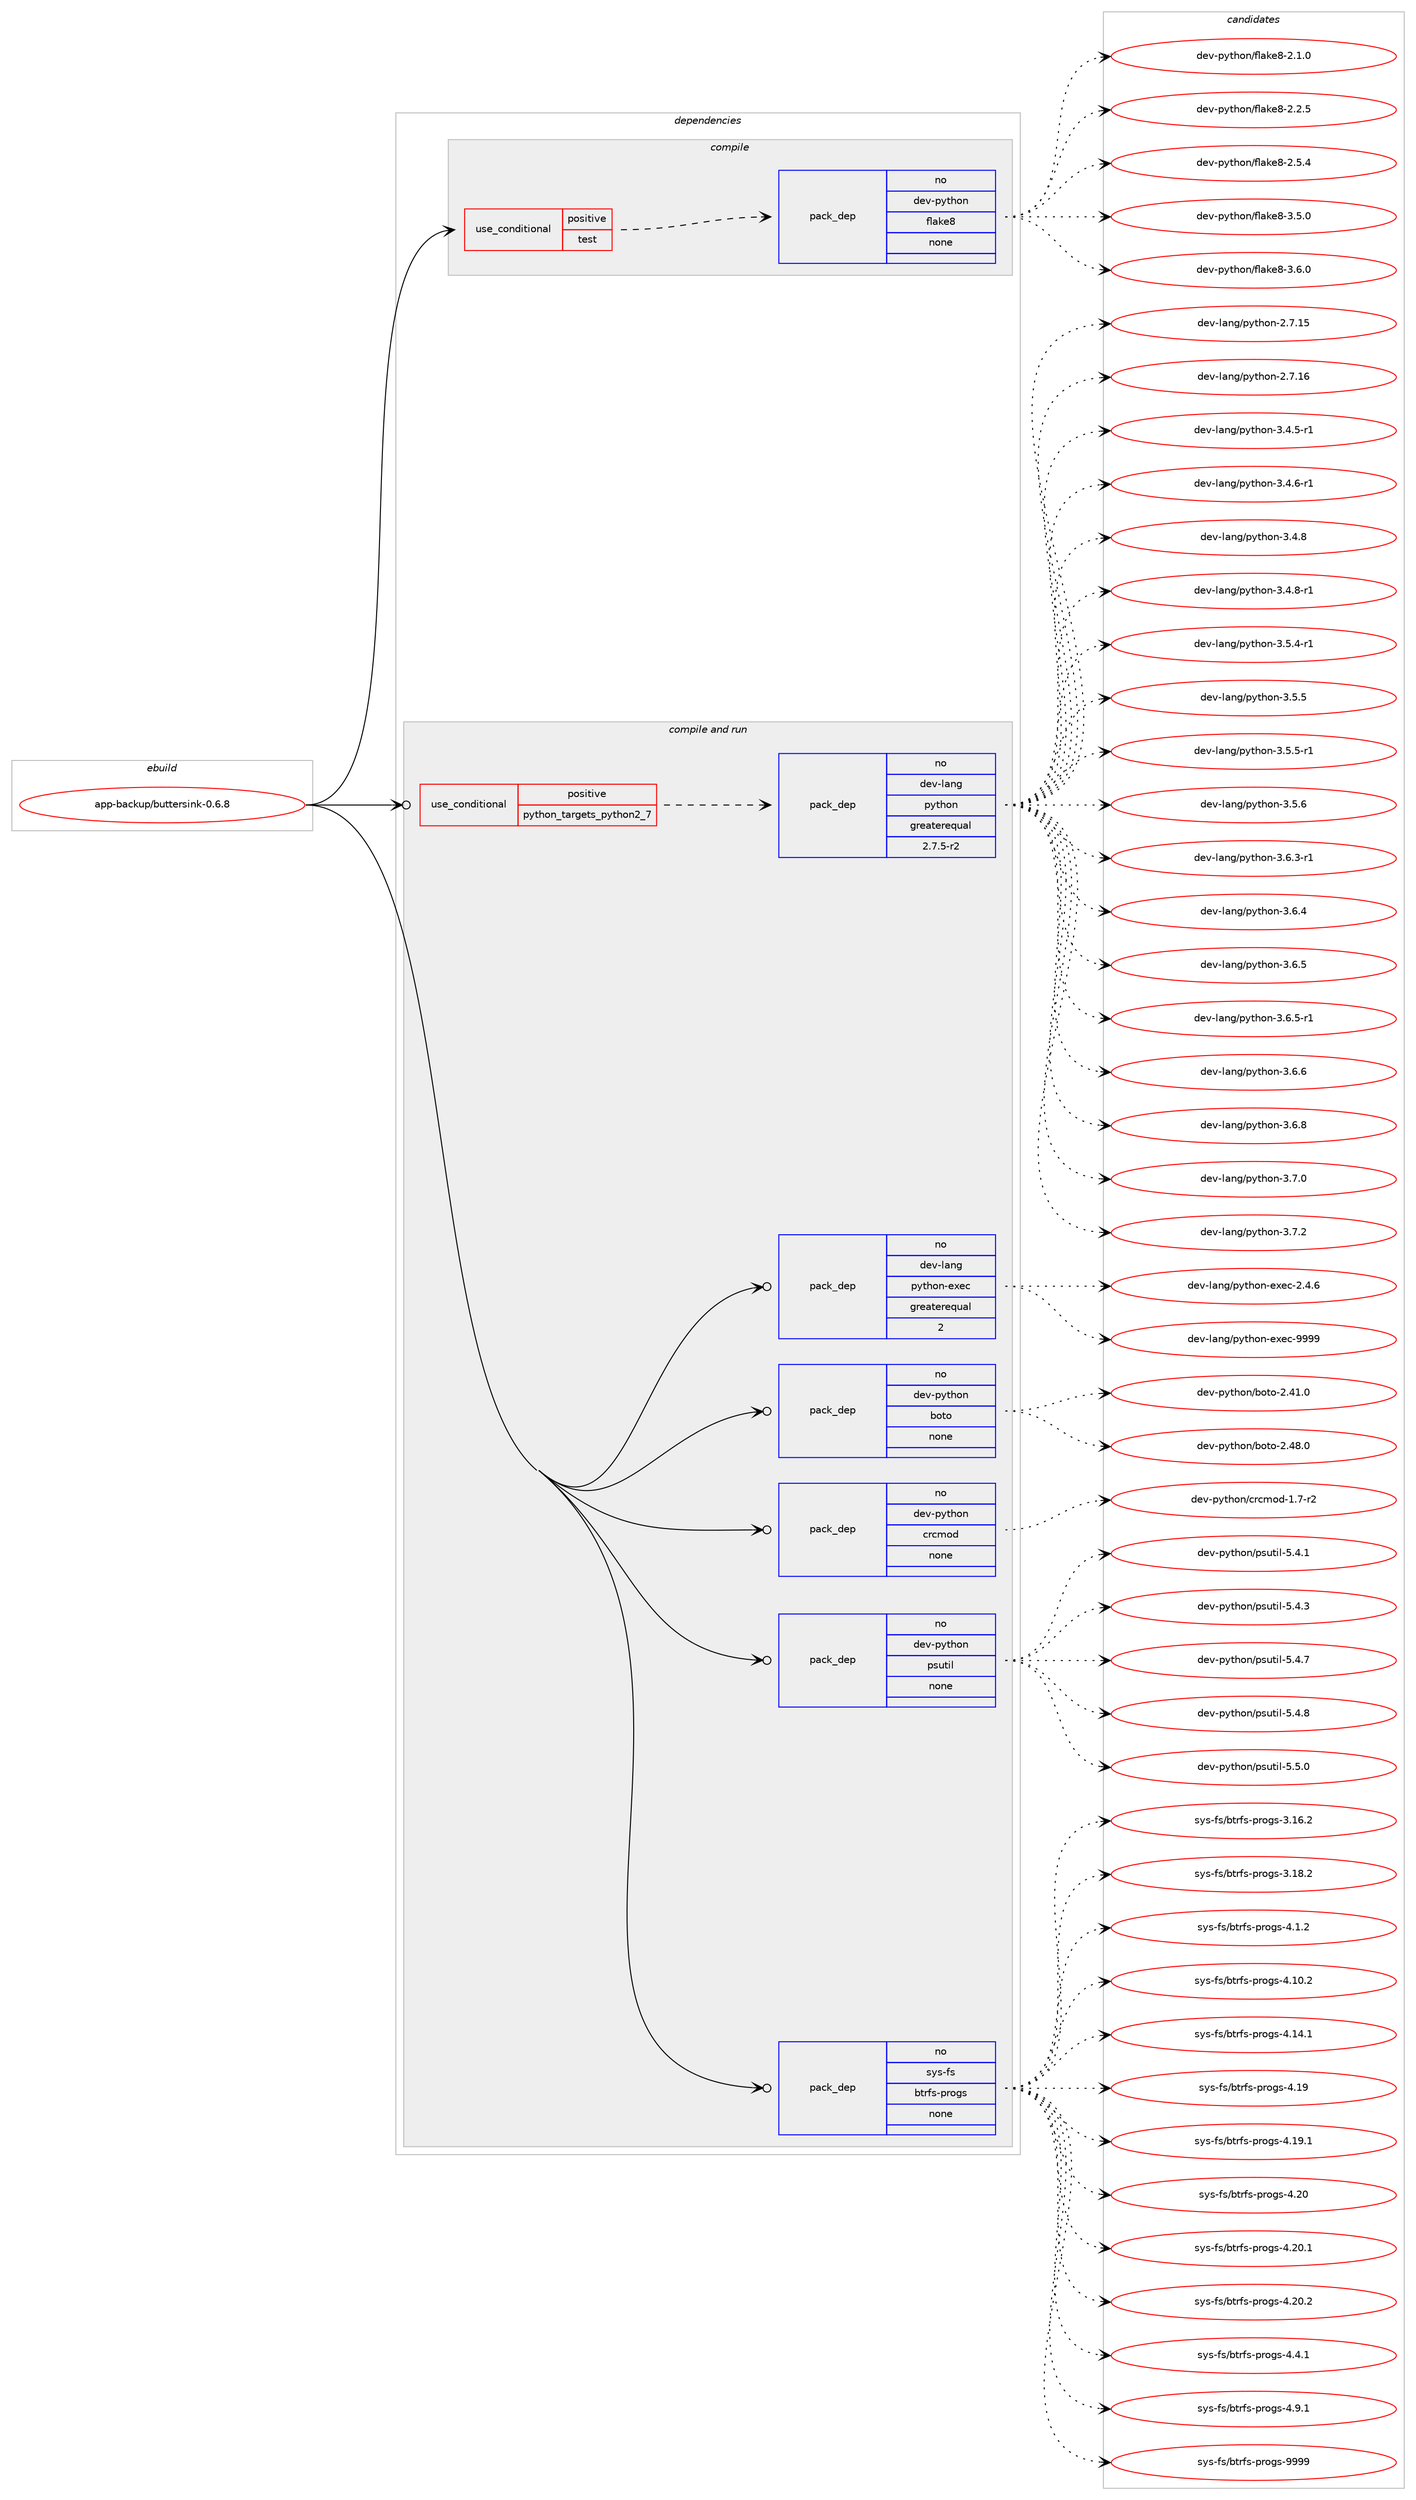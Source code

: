 digraph prolog {

# *************
# Graph options
# *************

newrank=true;
concentrate=true;
compound=true;
graph [rankdir=LR,fontname=Helvetica,fontsize=10,ranksep=1.5];#, ranksep=2.5, nodesep=0.2];
edge  [arrowhead=vee];
node  [fontname=Helvetica,fontsize=10];

# **********
# The ebuild
# **********

subgraph cluster_leftcol {
color=gray;
rank=same;
label=<<i>ebuild</i>>;
id [label="app-backup/buttersink-0.6.8", color=red, width=4, href="../app-backup/buttersink-0.6.8.svg"];
}

# ****************
# The dependencies
# ****************

subgraph cluster_midcol {
color=gray;
label=<<i>dependencies</i>>;
subgraph cluster_compile {
fillcolor="#eeeeee";
style=filled;
label=<<i>compile</i>>;
subgraph cond347215 {
dependency1273385 [label=<<TABLE BORDER="0" CELLBORDER="1" CELLSPACING="0" CELLPADDING="4"><TR><TD ROWSPAN="3" CELLPADDING="10">use_conditional</TD></TR><TR><TD>positive</TD></TR><TR><TD>test</TD></TR></TABLE>>, shape=none, color=red];
subgraph pack906397 {
dependency1273386 [label=<<TABLE BORDER="0" CELLBORDER="1" CELLSPACING="0" CELLPADDING="4" WIDTH="220"><TR><TD ROWSPAN="6" CELLPADDING="30">pack_dep</TD></TR><TR><TD WIDTH="110">no</TD></TR><TR><TD>dev-python</TD></TR><TR><TD>flake8</TD></TR><TR><TD>none</TD></TR><TR><TD></TD></TR></TABLE>>, shape=none, color=blue];
}
dependency1273385:e -> dependency1273386:w [weight=20,style="dashed",arrowhead="vee"];
}
id:e -> dependency1273385:w [weight=20,style="solid",arrowhead="vee"];
}
subgraph cluster_compileandrun {
fillcolor="#eeeeee";
style=filled;
label=<<i>compile and run</i>>;
subgraph cond347216 {
dependency1273387 [label=<<TABLE BORDER="0" CELLBORDER="1" CELLSPACING="0" CELLPADDING="4"><TR><TD ROWSPAN="3" CELLPADDING="10">use_conditional</TD></TR><TR><TD>positive</TD></TR><TR><TD>python_targets_python2_7</TD></TR></TABLE>>, shape=none, color=red];
subgraph pack906398 {
dependency1273388 [label=<<TABLE BORDER="0" CELLBORDER="1" CELLSPACING="0" CELLPADDING="4" WIDTH="220"><TR><TD ROWSPAN="6" CELLPADDING="30">pack_dep</TD></TR><TR><TD WIDTH="110">no</TD></TR><TR><TD>dev-lang</TD></TR><TR><TD>python</TD></TR><TR><TD>greaterequal</TD></TR><TR><TD>2.7.5-r2</TD></TR></TABLE>>, shape=none, color=blue];
}
dependency1273387:e -> dependency1273388:w [weight=20,style="dashed",arrowhead="vee"];
}
id:e -> dependency1273387:w [weight=20,style="solid",arrowhead="odotvee"];
subgraph pack906399 {
dependency1273389 [label=<<TABLE BORDER="0" CELLBORDER="1" CELLSPACING="0" CELLPADDING="4" WIDTH="220"><TR><TD ROWSPAN="6" CELLPADDING="30">pack_dep</TD></TR><TR><TD WIDTH="110">no</TD></TR><TR><TD>dev-lang</TD></TR><TR><TD>python-exec</TD></TR><TR><TD>greaterequal</TD></TR><TR><TD>2</TD></TR></TABLE>>, shape=none, color=blue];
}
id:e -> dependency1273389:w [weight=20,style="solid",arrowhead="odotvee"];
subgraph pack906400 {
dependency1273390 [label=<<TABLE BORDER="0" CELLBORDER="1" CELLSPACING="0" CELLPADDING="4" WIDTH="220"><TR><TD ROWSPAN="6" CELLPADDING="30">pack_dep</TD></TR><TR><TD WIDTH="110">no</TD></TR><TR><TD>dev-python</TD></TR><TR><TD>boto</TD></TR><TR><TD>none</TD></TR><TR><TD></TD></TR></TABLE>>, shape=none, color=blue];
}
id:e -> dependency1273390:w [weight=20,style="solid",arrowhead="odotvee"];
subgraph pack906401 {
dependency1273391 [label=<<TABLE BORDER="0" CELLBORDER="1" CELLSPACING="0" CELLPADDING="4" WIDTH="220"><TR><TD ROWSPAN="6" CELLPADDING="30">pack_dep</TD></TR><TR><TD WIDTH="110">no</TD></TR><TR><TD>dev-python</TD></TR><TR><TD>crcmod</TD></TR><TR><TD>none</TD></TR><TR><TD></TD></TR></TABLE>>, shape=none, color=blue];
}
id:e -> dependency1273391:w [weight=20,style="solid",arrowhead="odotvee"];
subgraph pack906402 {
dependency1273392 [label=<<TABLE BORDER="0" CELLBORDER="1" CELLSPACING="0" CELLPADDING="4" WIDTH="220"><TR><TD ROWSPAN="6" CELLPADDING="30">pack_dep</TD></TR><TR><TD WIDTH="110">no</TD></TR><TR><TD>dev-python</TD></TR><TR><TD>psutil</TD></TR><TR><TD>none</TD></TR><TR><TD></TD></TR></TABLE>>, shape=none, color=blue];
}
id:e -> dependency1273392:w [weight=20,style="solid",arrowhead="odotvee"];
subgraph pack906403 {
dependency1273393 [label=<<TABLE BORDER="0" CELLBORDER="1" CELLSPACING="0" CELLPADDING="4" WIDTH="220"><TR><TD ROWSPAN="6" CELLPADDING="30">pack_dep</TD></TR><TR><TD WIDTH="110">no</TD></TR><TR><TD>sys-fs</TD></TR><TR><TD>btrfs-progs</TD></TR><TR><TD>none</TD></TR><TR><TD></TD></TR></TABLE>>, shape=none, color=blue];
}
id:e -> dependency1273393:w [weight=20,style="solid",arrowhead="odotvee"];
}
subgraph cluster_run {
fillcolor="#eeeeee";
style=filled;
label=<<i>run</i>>;
}
}

# **************
# The candidates
# **************

subgraph cluster_choices {
rank=same;
color=gray;
label=<<i>candidates</i>>;

subgraph choice906397 {
color=black;
nodesep=1;
choice10010111845112121116104111110471021089710710156455046494648 [label="dev-python/flake8-2.1.0", color=red, width=4,href="../dev-python/flake8-2.1.0.svg"];
choice10010111845112121116104111110471021089710710156455046504653 [label="dev-python/flake8-2.2.5", color=red, width=4,href="../dev-python/flake8-2.2.5.svg"];
choice10010111845112121116104111110471021089710710156455046534652 [label="dev-python/flake8-2.5.4", color=red, width=4,href="../dev-python/flake8-2.5.4.svg"];
choice10010111845112121116104111110471021089710710156455146534648 [label="dev-python/flake8-3.5.0", color=red, width=4,href="../dev-python/flake8-3.5.0.svg"];
choice10010111845112121116104111110471021089710710156455146544648 [label="dev-python/flake8-3.6.0", color=red, width=4,href="../dev-python/flake8-3.6.0.svg"];
dependency1273386:e -> choice10010111845112121116104111110471021089710710156455046494648:w [style=dotted,weight="100"];
dependency1273386:e -> choice10010111845112121116104111110471021089710710156455046504653:w [style=dotted,weight="100"];
dependency1273386:e -> choice10010111845112121116104111110471021089710710156455046534652:w [style=dotted,weight="100"];
dependency1273386:e -> choice10010111845112121116104111110471021089710710156455146534648:w [style=dotted,weight="100"];
dependency1273386:e -> choice10010111845112121116104111110471021089710710156455146544648:w [style=dotted,weight="100"];
}
subgraph choice906398 {
color=black;
nodesep=1;
choice10010111845108971101034711212111610411111045504655464953 [label="dev-lang/python-2.7.15", color=red, width=4,href="../dev-lang/python-2.7.15.svg"];
choice10010111845108971101034711212111610411111045504655464954 [label="dev-lang/python-2.7.16", color=red, width=4,href="../dev-lang/python-2.7.16.svg"];
choice1001011184510897110103471121211161041111104551465246534511449 [label="dev-lang/python-3.4.5-r1", color=red, width=4,href="../dev-lang/python-3.4.5-r1.svg"];
choice1001011184510897110103471121211161041111104551465246544511449 [label="dev-lang/python-3.4.6-r1", color=red, width=4,href="../dev-lang/python-3.4.6-r1.svg"];
choice100101118451089711010347112121116104111110455146524656 [label="dev-lang/python-3.4.8", color=red, width=4,href="../dev-lang/python-3.4.8.svg"];
choice1001011184510897110103471121211161041111104551465246564511449 [label="dev-lang/python-3.4.8-r1", color=red, width=4,href="../dev-lang/python-3.4.8-r1.svg"];
choice1001011184510897110103471121211161041111104551465346524511449 [label="dev-lang/python-3.5.4-r1", color=red, width=4,href="../dev-lang/python-3.5.4-r1.svg"];
choice100101118451089711010347112121116104111110455146534653 [label="dev-lang/python-3.5.5", color=red, width=4,href="../dev-lang/python-3.5.5.svg"];
choice1001011184510897110103471121211161041111104551465346534511449 [label="dev-lang/python-3.5.5-r1", color=red, width=4,href="../dev-lang/python-3.5.5-r1.svg"];
choice100101118451089711010347112121116104111110455146534654 [label="dev-lang/python-3.5.6", color=red, width=4,href="../dev-lang/python-3.5.6.svg"];
choice1001011184510897110103471121211161041111104551465446514511449 [label="dev-lang/python-3.6.3-r1", color=red, width=4,href="../dev-lang/python-3.6.3-r1.svg"];
choice100101118451089711010347112121116104111110455146544652 [label="dev-lang/python-3.6.4", color=red, width=4,href="../dev-lang/python-3.6.4.svg"];
choice100101118451089711010347112121116104111110455146544653 [label="dev-lang/python-3.6.5", color=red, width=4,href="../dev-lang/python-3.6.5.svg"];
choice1001011184510897110103471121211161041111104551465446534511449 [label="dev-lang/python-3.6.5-r1", color=red, width=4,href="../dev-lang/python-3.6.5-r1.svg"];
choice100101118451089711010347112121116104111110455146544654 [label="dev-lang/python-3.6.6", color=red, width=4,href="../dev-lang/python-3.6.6.svg"];
choice100101118451089711010347112121116104111110455146544656 [label="dev-lang/python-3.6.8", color=red, width=4,href="../dev-lang/python-3.6.8.svg"];
choice100101118451089711010347112121116104111110455146554648 [label="dev-lang/python-3.7.0", color=red, width=4,href="../dev-lang/python-3.7.0.svg"];
choice100101118451089711010347112121116104111110455146554650 [label="dev-lang/python-3.7.2", color=red, width=4,href="../dev-lang/python-3.7.2.svg"];
dependency1273388:e -> choice10010111845108971101034711212111610411111045504655464953:w [style=dotted,weight="100"];
dependency1273388:e -> choice10010111845108971101034711212111610411111045504655464954:w [style=dotted,weight="100"];
dependency1273388:e -> choice1001011184510897110103471121211161041111104551465246534511449:w [style=dotted,weight="100"];
dependency1273388:e -> choice1001011184510897110103471121211161041111104551465246544511449:w [style=dotted,weight="100"];
dependency1273388:e -> choice100101118451089711010347112121116104111110455146524656:w [style=dotted,weight="100"];
dependency1273388:e -> choice1001011184510897110103471121211161041111104551465246564511449:w [style=dotted,weight="100"];
dependency1273388:e -> choice1001011184510897110103471121211161041111104551465346524511449:w [style=dotted,weight="100"];
dependency1273388:e -> choice100101118451089711010347112121116104111110455146534653:w [style=dotted,weight="100"];
dependency1273388:e -> choice1001011184510897110103471121211161041111104551465346534511449:w [style=dotted,weight="100"];
dependency1273388:e -> choice100101118451089711010347112121116104111110455146534654:w [style=dotted,weight="100"];
dependency1273388:e -> choice1001011184510897110103471121211161041111104551465446514511449:w [style=dotted,weight="100"];
dependency1273388:e -> choice100101118451089711010347112121116104111110455146544652:w [style=dotted,weight="100"];
dependency1273388:e -> choice100101118451089711010347112121116104111110455146544653:w [style=dotted,weight="100"];
dependency1273388:e -> choice1001011184510897110103471121211161041111104551465446534511449:w [style=dotted,weight="100"];
dependency1273388:e -> choice100101118451089711010347112121116104111110455146544654:w [style=dotted,weight="100"];
dependency1273388:e -> choice100101118451089711010347112121116104111110455146544656:w [style=dotted,weight="100"];
dependency1273388:e -> choice100101118451089711010347112121116104111110455146554648:w [style=dotted,weight="100"];
dependency1273388:e -> choice100101118451089711010347112121116104111110455146554650:w [style=dotted,weight="100"];
}
subgraph choice906399 {
color=black;
nodesep=1;
choice1001011184510897110103471121211161041111104510112010199455046524654 [label="dev-lang/python-exec-2.4.6", color=red, width=4,href="../dev-lang/python-exec-2.4.6.svg"];
choice10010111845108971101034711212111610411111045101120101994557575757 [label="dev-lang/python-exec-9999", color=red, width=4,href="../dev-lang/python-exec-9999.svg"];
dependency1273389:e -> choice1001011184510897110103471121211161041111104510112010199455046524654:w [style=dotted,weight="100"];
dependency1273389:e -> choice10010111845108971101034711212111610411111045101120101994557575757:w [style=dotted,weight="100"];
}
subgraph choice906400 {
color=black;
nodesep=1;
choice10010111845112121116104111110479811111611145504652494648 [label="dev-python/boto-2.41.0", color=red, width=4,href="../dev-python/boto-2.41.0.svg"];
choice10010111845112121116104111110479811111611145504652564648 [label="dev-python/boto-2.48.0", color=red, width=4,href="../dev-python/boto-2.48.0.svg"];
dependency1273390:e -> choice10010111845112121116104111110479811111611145504652494648:w [style=dotted,weight="100"];
dependency1273390:e -> choice10010111845112121116104111110479811111611145504652564648:w [style=dotted,weight="100"];
}
subgraph choice906401 {
color=black;
nodesep=1;
choice10010111845112121116104111110479911499109111100454946554511450 [label="dev-python/crcmod-1.7-r2", color=red, width=4,href="../dev-python/crcmod-1.7-r2.svg"];
dependency1273391:e -> choice10010111845112121116104111110479911499109111100454946554511450:w [style=dotted,weight="100"];
}
subgraph choice906402 {
color=black;
nodesep=1;
choice1001011184511212111610411111047112115117116105108455346524649 [label="dev-python/psutil-5.4.1", color=red, width=4,href="../dev-python/psutil-5.4.1.svg"];
choice1001011184511212111610411111047112115117116105108455346524651 [label="dev-python/psutil-5.4.3", color=red, width=4,href="../dev-python/psutil-5.4.3.svg"];
choice1001011184511212111610411111047112115117116105108455346524655 [label="dev-python/psutil-5.4.7", color=red, width=4,href="../dev-python/psutil-5.4.7.svg"];
choice1001011184511212111610411111047112115117116105108455346524656 [label="dev-python/psutil-5.4.8", color=red, width=4,href="../dev-python/psutil-5.4.8.svg"];
choice1001011184511212111610411111047112115117116105108455346534648 [label="dev-python/psutil-5.5.0", color=red, width=4,href="../dev-python/psutil-5.5.0.svg"];
dependency1273392:e -> choice1001011184511212111610411111047112115117116105108455346524649:w [style=dotted,weight="100"];
dependency1273392:e -> choice1001011184511212111610411111047112115117116105108455346524651:w [style=dotted,weight="100"];
dependency1273392:e -> choice1001011184511212111610411111047112115117116105108455346524655:w [style=dotted,weight="100"];
dependency1273392:e -> choice1001011184511212111610411111047112115117116105108455346524656:w [style=dotted,weight="100"];
dependency1273392:e -> choice1001011184511212111610411111047112115117116105108455346534648:w [style=dotted,weight="100"];
}
subgraph choice906403 {
color=black;
nodesep=1;
choice1151211154510211547981161141021154511211411110311545514649544650 [label="sys-fs/btrfs-progs-3.16.2", color=red, width=4,href="../sys-fs/btrfs-progs-3.16.2.svg"];
choice1151211154510211547981161141021154511211411110311545514649564650 [label="sys-fs/btrfs-progs-3.18.2", color=red, width=4,href="../sys-fs/btrfs-progs-3.18.2.svg"];
choice11512111545102115479811611410211545112114111103115455246494650 [label="sys-fs/btrfs-progs-4.1.2", color=red, width=4,href="../sys-fs/btrfs-progs-4.1.2.svg"];
choice1151211154510211547981161141021154511211411110311545524649484650 [label="sys-fs/btrfs-progs-4.10.2", color=red, width=4,href="../sys-fs/btrfs-progs-4.10.2.svg"];
choice1151211154510211547981161141021154511211411110311545524649524649 [label="sys-fs/btrfs-progs-4.14.1", color=red, width=4,href="../sys-fs/btrfs-progs-4.14.1.svg"];
choice115121115451021154798116114102115451121141111031154552464957 [label="sys-fs/btrfs-progs-4.19", color=red, width=4,href="../sys-fs/btrfs-progs-4.19.svg"];
choice1151211154510211547981161141021154511211411110311545524649574649 [label="sys-fs/btrfs-progs-4.19.1", color=red, width=4,href="../sys-fs/btrfs-progs-4.19.1.svg"];
choice115121115451021154798116114102115451121141111031154552465048 [label="sys-fs/btrfs-progs-4.20", color=red, width=4,href="../sys-fs/btrfs-progs-4.20.svg"];
choice1151211154510211547981161141021154511211411110311545524650484649 [label="sys-fs/btrfs-progs-4.20.1", color=red, width=4,href="../sys-fs/btrfs-progs-4.20.1.svg"];
choice1151211154510211547981161141021154511211411110311545524650484650 [label="sys-fs/btrfs-progs-4.20.2", color=red, width=4,href="../sys-fs/btrfs-progs-4.20.2.svg"];
choice11512111545102115479811611410211545112114111103115455246524649 [label="sys-fs/btrfs-progs-4.4.1", color=red, width=4,href="../sys-fs/btrfs-progs-4.4.1.svg"];
choice11512111545102115479811611410211545112114111103115455246574649 [label="sys-fs/btrfs-progs-4.9.1", color=red, width=4,href="../sys-fs/btrfs-progs-4.9.1.svg"];
choice115121115451021154798116114102115451121141111031154557575757 [label="sys-fs/btrfs-progs-9999", color=red, width=4,href="../sys-fs/btrfs-progs-9999.svg"];
dependency1273393:e -> choice1151211154510211547981161141021154511211411110311545514649544650:w [style=dotted,weight="100"];
dependency1273393:e -> choice1151211154510211547981161141021154511211411110311545514649564650:w [style=dotted,weight="100"];
dependency1273393:e -> choice11512111545102115479811611410211545112114111103115455246494650:w [style=dotted,weight="100"];
dependency1273393:e -> choice1151211154510211547981161141021154511211411110311545524649484650:w [style=dotted,weight="100"];
dependency1273393:e -> choice1151211154510211547981161141021154511211411110311545524649524649:w [style=dotted,weight="100"];
dependency1273393:e -> choice115121115451021154798116114102115451121141111031154552464957:w [style=dotted,weight="100"];
dependency1273393:e -> choice1151211154510211547981161141021154511211411110311545524649574649:w [style=dotted,weight="100"];
dependency1273393:e -> choice115121115451021154798116114102115451121141111031154552465048:w [style=dotted,weight="100"];
dependency1273393:e -> choice1151211154510211547981161141021154511211411110311545524650484649:w [style=dotted,weight="100"];
dependency1273393:e -> choice1151211154510211547981161141021154511211411110311545524650484650:w [style=dotted,weight="100"];
dependency1273393:e -> choice11512111545102115479811611410211545112114111103115455246524649:w [style=dotted,weight="100"];
dependency1273393:e -> choice11512111545102115479811611410211545112114111103115455246574649:w [style=dotted,weight="100"];
dependency1273393:e -> choice115121115451021154798116114102115451121141111031154557575757:w [style=dotted,weight="100"];
}
}

}
